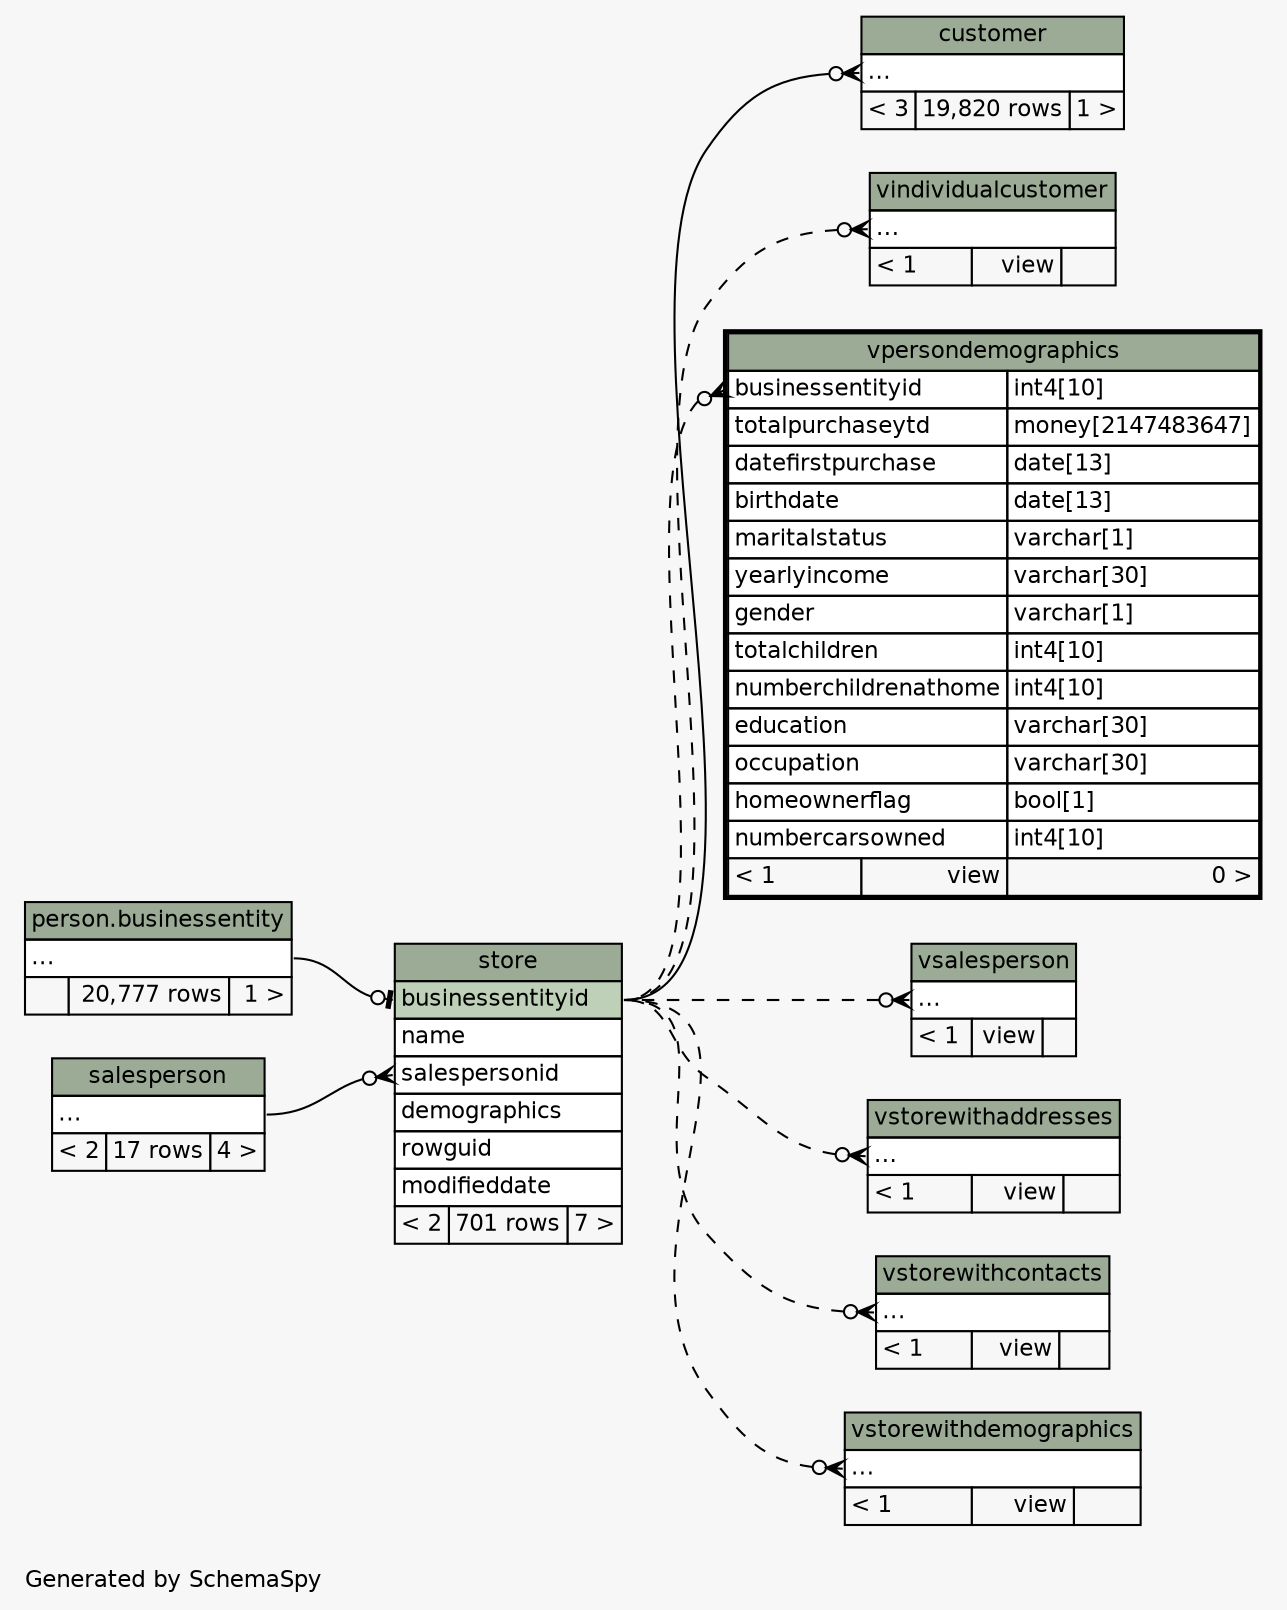 // dot 2.40.1 on Linux 5.4.0-80-generic
// SchemaSpy rev 590
digraph "impliedTwoDegreesRelationshipsDiagram" {
  graph [
    rankdir="RL"
    bgcolor="#f7f7f7"
    label="\nGenerated by SchemaSpy"
    labeljust="l"
    nodesep="0.18"
    ranksep="0.46"
    fontname="Helvetica"
    fontsize="11"
  ];
  node [
    fontname="Helvetica"
    fontsize="11"
    shape="plaintext"
  ];
  edge [
    arrowsize="0.8"
  ];
  "customer":"elipses":w -> "store":"businessentityid":e [arrowhead=none dir=back arrowtail=crowodot];
  "store":"businessentityid":w -> "person.businessentity":"elipses":e [arrowhead=none dir=back arrowtail=teeodot];
  "store":"salespersonid":w -> "salesperson":"elipses":e [arrowhead=none dir=back arrowtail=crowodot];
  "vindividualcustomer":"elipses":w -> "store":"businessentityid":e [arrowhead=none dir=back arrowtail=crowodot style=dashed];
  "vpersondemographics":"businessentityid":w -> "store":"businessentityid":e [arrowhead=none dir=back arrowtail=crowodot style=dashed];
  "vsalesperson":"elipses":w -> "store":"businessentityid":e [arrowhead=none dir=back arrowtail=crowodot style=dashed];
  "vstorewithaddresses":"elipses":w -> "store":"businessentityid":e [arrowhead=none dir=back arrowtail=crowodot style=dashed];
  "vstorewithcontacts":"elipses":w -> "store":"businessentityid":e [arrowhead=none dir=back arrowtail=crowodot style=dashed];
  "vstorewithdemographics":"elipses":w -> "store":"businessentityid":e [arrowhead=none dir=back arrowtail=crowodot style=dashed];
  "person.businessentity" [
    label=<
    <TABLE BORDER="0" CELLBORDER="1" CELLSPACING="0" BGCOLOR="#ffffff">
      <TR><TD COLSPAN="3" BGCOLOR="#9bab96" ALIGN="CENTER">person.businessentity</TD></TR>
      <TR><TD PORT="elipses" COLSPAN="3" ALIGN="LEFT">...</TD></TR>
      <TR><TD ALIGN="LEFT" BGCOLOR="#f7f7f7">  </TD><TD ALIGN="RIGHT" BGCOLOR="#f7f7f7">20,777 rows</TD><TD ALIGN="RIGHT" BGCOLOR="#f7f7f7">1 &gt;</TD></TR>
    </TABLE>>
    tooltip="person.businessentity"
  ];
  "customer" [
    label=<
    <TABLE BORDER="0" CELLBORDER="1" CELLSPACING="0" BGCOLOR="#ffffff">
      <TR><TD COLSPAN="3" BGCOLOR="#9bab96" ALIGN="CENTER">customer</TD></TR>
      <TR><TD PORT="elipses" COLSPAN="3" ALIGN="LEFT">...</TD></TR>
      <TR><TD ALIGN="LEFT" BGCOLOR="#f7f7f7">&lt; 3</TD><TD ALIGN="RIGHT" BGCOLOR="#f7f7f7">19,820 rows</TD><TD ALIGN="RIGHT" BGCOLOR="#f7f7f7">1 &gt;</TD></TR>
    </TABLE>>
    URL="customer.html"
    tooltip="customer"
  ];
  "salesperson" [
    label=<
    <TABLE BORDER="0" CELLBORDER="1" CELLSPACING="0" BGCOLOR="#ffffff">
      <TR><TD COLSPAN="3" BGCOLOR="#9bab96" ALIGN="CENTER">salesperson</TD></TR>
      <TR><TD PORT="elipses" COLSPAN="3" ALIGN="LEFT">...</TD></TR>
      <TR><TD ALIGN="LEFT" BGCOLOR="#f7f7f7">&lt; 2</TD><TD ALIGN="RIGHT" BGCOLOR="#f7f7f7">17 rows</TD><TD ALIGN="RIGHT" BGCOLOR="#f7f7f7">4 &gt;</TD></TR>
    </TABLE>>
    URL="salesperson.html"
    tooltip="salesperson"
  ];
  "store" [
    label=<
    <TABLE BORDER="0" CELLBORDER="1" CELLSPACING="0" BGCOLOR="#ffffff">
      <TR><TD COLSPAN="3" BGCOLOR="#9bab96" ALIGN="CENTER">store</TD></TR>
      <TR><TD PORT="businessentityid" COLSPAN="3" BGCOLOR="#bed1b8" ALIGN="LEFT">businessentityid</TD></TR>
      <TR><TD PORT="name" COLSPAN="3" ALIGN="LEFT">name</TD></TR>
      <TR><TD PORT="salespersonid" COLSPAN="3" ALIGN="LEFT">salespersonid</TD></TR>
      <TR><TD PORT="demographics" COLSPAN="3" ALIGN="LEFT">demographics</TD></TR>
      <TR><TD PORT="rowguid" COLSPAN="3" ALIGN="LEFT">rowguid</TD></TR>
      <TR><TD PORT="modifieddate" COLSPAN="3" ALIGN="LEFT">modifieddate</TD></TR>
      <TR><TD ALIGN="LEFT" BGCOLOR="#f7f7f7">&lt; 2</TD><TD ALIGN="RIGHT" BGCOLOR="#f7f7f7">701 rows</TD><TD ALIGN="RIGHT" BGCOLOR="#f7f7f7">7 &gt;</TD></TR>
    </TABLE>>
    URL="store.html"
    tooltip="store"
  ];
  "vindividualcustomer" [
    label=<
    <TABLE BORDER="0" CELLBORDER="1" CELLSPACING="0" BGCOLOR="#ffffff">
      <TR><TD COLSPAN="3" BGCOLOR="#9bab96" ALIGN="CENTER">vindividualcustomer</TD></TR>
      <TR><TD PORT="elipses" COLSPAN="3" ALIGN="LEFT">...</TD></TR>
      <TR><TD ALIGN="LEFT" BGCOLOR="#f7f7f7">&lt; 1</TD><TD ALIGN="RIGHT" BGCOLOR="#f7f7f7">view</TD><TD ALIGN="RIGHT" BGCOLOR="#f7f7f7">  </TD></TR>
    </TABLE>>
    URL="vindividualcustomer.html"
    tooltip="vindividualcustomer"
  ];
  "vpersondemographics" [
    label=<
    <TABLE BORDER="2" CELLBORDER="1" CELLSPACING="0" BGCOLOR="#ffffff">
      <TR><TD COLSPAN="3" BGCOLOR="#9bab96" ALIGN="CENTER">vpersondemographics</TD></TR>
      <TR><TD PORT="businessentityid" COLSPAN="2" ALIGN="LEFT">businessentityid</TD><TD PORT="businessentityid.type" ALIGN="LEFT">int4[10]</TD></TR>
      <TR><TD PORT="totalpurchaseytd" COLSPAN="2" ALIGN="LEFT">totalpurchaseytd</TD><TD PORT="totalpurchaseytd.type" ALIGN="LEFT">money[2147483647]</TD></TR>
      <TR><TD PORT="datefirstpurchase" COLSPAN="2" ALIGN="LEFT">datefirstpurchase</TD><TD PORT="datefirstpurchase.type" ALIGN="LEFT">date[13]</TD></TR>
      <TR><TD PORT="birthdate" COLSPAN="2" ALIGN="LEFT">birthdate</TD><TD PORT="birthdate.type" ALIGN="LEFT">date[13]</TD></TR>
      <TR><TD PORT="maritalstatus" COLSPAN="2" ALIGN="LEFT">maritalstatus</TD><TD PORT="maritalstatus.type" ALIGN="LEFT">varchar[1]</TD></TR>
      <TR><TD PORT="yearlyincome" COLSPAN="2" ALIGN="LEFT">yearlyincome</TD><TD PORT="yearlyincome.type" ALIGN="LEFT">varchar[30]</TD></TR>
      <TR><TD PORT="gender" COLSPAN="2" ALIGN="LEFT">gender</TD><TD PORT="gender.type" ALIGN="LEFT">varchar[1]</TD></TR>
      <TR><TD PORT="totalchildren" COLSPAN="2" ALIGN="LEFT">totalchildren</TD><TD PORT="totalchildren.type" ALIGN="LEFT">int4[10]</TD></TR>
      <TR><TD PORT="numberchildrenathome" COLSPAN="2" ALIGN="LEFT">numberchildrenathome</TD><TD PORT="numberchildrenathome.type" ALIGN="LEFT">int4[10]</TD></TR>
      <TR><TD PORT="education" COLSPAN="2" ALIGN="LEFT">education</TD><TD PORT="education.type" ALIGN="LEFT">varchar[30]</TD></TR>
      <TR><TD PORT="occupation" COLSPAN="2" ALIGN="LEFT">occupation</TD><TD PORT="occupation.type" ALIGN="LEFT">varchar[30]</TD></TR>
      <TR><TD PORT="homeownerflag" COLSPAN="2" ALIGN="LEFT">homeownerflag</TD><TD PORT="homeownerflag.type" ALIGN="LEFT">bool[1]</TD></TR>
      <TR><TD PORT="numbercarsowned" COLSPAN="2" ALIGN="LEFT">numbercarsowned</TD><TD PORT="numbercarsowned.type" ALIGN="LEFT">int4[10]</TD></TR>
      <TR><TD ALIGN="LEFT" BGCOLOR="#f7f7f7">&lt; 1</TD><TD ALIGN="RIGHT" BGCOLOR="#f7f7f7">view</TD><TD ALIGN="RIGHT" BGCOLOR="#f7f7f7">0 &gt;</TD></TR>
    </TABLE>>
    URL="vpersondemographics.html"
    tooltip="vpersondemographics"
  ];
  "vsalesperson" [
    label=<
    <TABLE BORDER="0" CELLBORDER="1" CELLSPACING="0" BGCOLOR="#ffffff">
      <TR><TD COLSPAN="3" BGCOLOR="#9bab96" ALIGN="CENTER">vsalesperson</TD></TR>
      <TR><TD PORT="elipses" COLSPAN="3" ALIGN="LEFT">...</TD></TR>
      <TR><TD ALIGN="LEFT" BGCOLOR="#f7f7f7">&lt; 1</TD><TD ALIGN="RIGHT" BGCOLOR="#f7f7f7">view</TD><TD ALIGN="RIGHT" BGCOLOR="#f7f7f7">  </TD></TR>
    </TABLE>>
    URL="vsalesperson.html"
    tooltip="vsalesperson"
  ];
  "vstorewithaddresses" [
    label=<
    <TABLE BORDER="0" CELLBORDER="1" CELLSPACING="0" BGCOLOR="#ffffff">
      <TR><TD COLSPAN="3" BGCOLOR="#9bab96" ALIGN="CENTER">vstorewithaddresses</TD></TR>
      <TR><TD PORT="elipses" COLSPAN="3" ALIGN="LEFT">...</TD></TR>
      <TR><TD ALIGN="LEFT" BGCOLOR="#f7f7f7">&lt; 1</TD><TD ALIGN="RIGHT" BGCOLOR="#f7f7f7">view</TD><TD ALIGN="RIGHT" BGCOLOR="#f7f7f7">  </TD></TR>
    </TABLE>>
    URL="vstorewithaddresses.html"
    tooltip="vstorewithaddresses"
  ];
  "vstorewithcontacts" [
    label=<
    <TABLE BORDER="0" CELLBORDER="1" CELLSPACING="0" BGCOLOR="#ffffff">
      <TR><TD COLSPAN="3" BGCOLOR="#9bab96" ALIGN="CENTER">vstorewithcontacts</TD></TR>
      <TR><TD PORT="elipses" COLSPAN="3" ALIGN="LEFT">...</TD></TR>
      <TR><TD ALIGN="LEFT" BGCOLOR="#f7f7f7">&lt; 1</TD><TD ALIGN="RIGHT" BGCOLOR="#f7f7f7">view</TD><TD ALIGN="RIGHT" BGCOLOR="#f7f7f7">  </TD></TR>
    </TABLE>>
    URL="vstorewithcontacts.html"
    tooltip="vstorewithcontacts"
  ];
  "vstorewithdemographics" [
    label=<
    <TABLE BORDER="0" CELLBORDER="1" CELLSPACING="0" BGCOLOR="#ffffff">
      <TR><TD COLSPAN="3" BGCOLOR="#9bab96" ALIGN="CENTER">vstorewithdemographics</TD></TR>
      <TR><TD PORT="elipses" COLSPAN="3" ALIGN="LEFT">...</TD></TR>
      <TR><TD ALIGN="LEFT" BGCOLOR="#f7f7f7">&lt; 1</TD><TD ALIGN="RIGHT" BGCOLOR="#f7f7f7">view</TD><TD ALIGN="RIGHT" BGCOLOR="#f7f7f7">  </TD></TR>
    </TABLE>>
    URL="vstorewithdemographics.html"
    tooltip="vstorewithdemographics"
  ];
}

